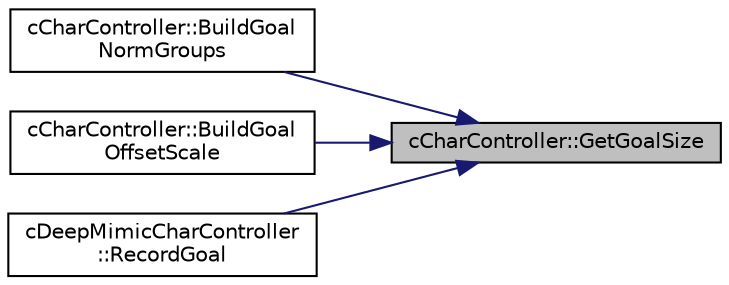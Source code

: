 digraph "cCharController::GetGoalSize"
{
 // LATEX_PDF_SIZE
  edge [fontname="Helvetica",fontsize="10",labelfontname="Helvetica",labelfontsize="10"];
  node [fontname="Helvetica",fontsize="10",shape=record];
  rankdir="RL";
  Node1 [label="cCharController::GetGoalSize",height=0.2,width=0.4,color="black", fillcolor="grey75", style="filled", fontcolor="black",tooltip=" "];
  Node1 -> Node2 [dir="back",color="midnightblue",fontsize="10",style="solid",fontname="Helvetica"];
  Node2 [label="cCharController::BuildGoal\lNormGroups",height=0.2,width=0.4,color="black", fillcolor="white", style="filled",URL="$classc_char_controller.html#ac524fa7b40af85d8ea3106de1a00f036",tooltip=" "];
  Node1 -> Node3 [dir="back",color="midnightblue",fontsize="10",style="solid",fontname="Helvetica"];
  Node3 [label="cCharController::BuildGoal\lOffsetScale",height=0.2,width=0.4,color="black", fillcolor="white", style="filled",URL="$classc_char_controller.html#a01888030c75dca9973c329e9f9f919f8",tooltip=" "];
  Node1 -> Node4 [dir="back",color="midnightblue",fontsize="10",style="solid",fontname="Helvetica"];
  Node4 [label="cDeepMimicCharController\l::RecordGoal",height=0.2,width=0.4,color="black", fillcolor="white", style="filled",URL="$classc_deep_mimic_char_controller.html#a02ff7271a974b045da76ebddb4218537",tooltip=" "];
}
